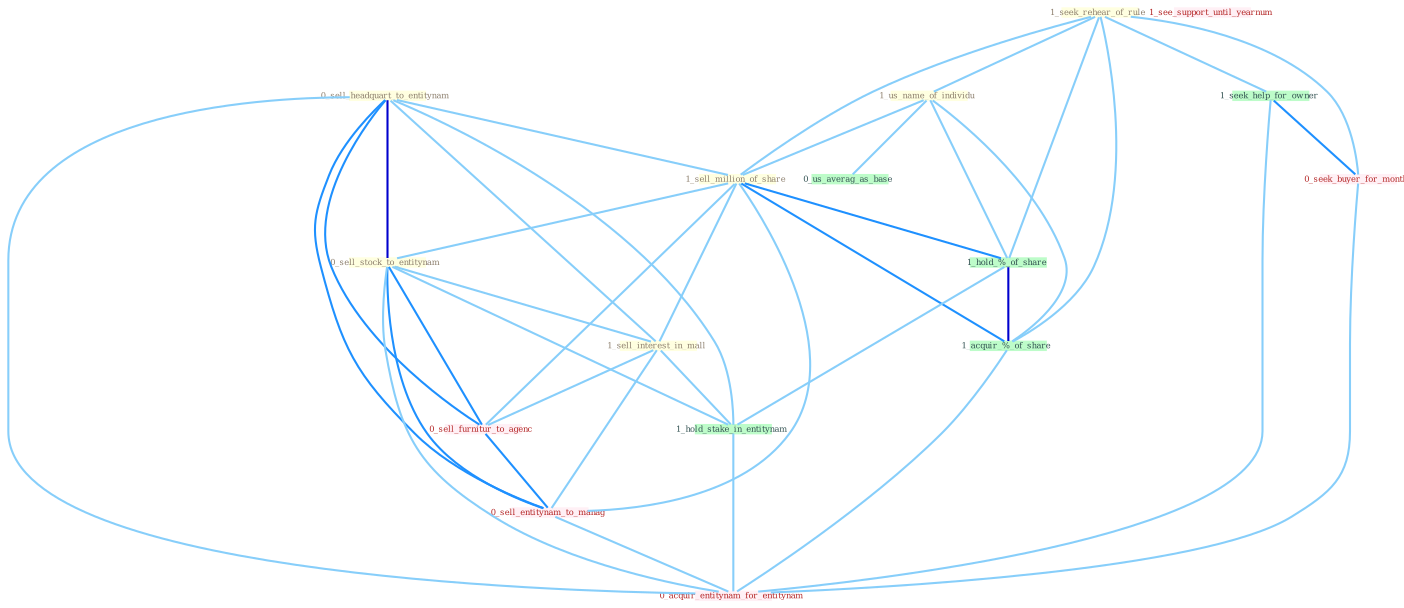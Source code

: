 Graph G{ 
    node
    [shape=polygon,style=filled,width=.5,height=.06,color="#BDFCC9",fixedsize=true,fontsize=4,
    fontcolor="#2f4f4f"];
    {node
    [color="#ffffe0", fontcolor="#8b7d6b"] "1_seek_rehear_of_rule " "1_us_name_of_individu " "0_sell_headquart_to_entitynam " "1_sell_million_of_share " "0_sell_stock_to_entitynam " "1_sell_interest_in_mall "}
{node [color="#fff0f5", fontcolor="#b22222"] "0_seek_buyer_for_month " "1_see_support_until_yearnum " "0_sell_furnitur_to_agenc " "0_sell_entitynam_to_manag " "0_acquir_entitynam_for_entitynam "}
edge [color="#B0E2FF"];

	"1_seek_rehear_of_rule " -- "1_us_name_of_individu " [w="1", color="#87cefa" ];
	"1_seek_rehear_of_rule " -- "1_sell_million_of_share " [w="1", color="#87cefa" ];
	"1_seek_rehear_of_rule " -- "1_hold_%_of_share " [w="1", color="#87cefa" ];
	"1_seek_rehear_of_rule " -- "1_seek_help_for_owner " [w="1", color="#87cefa" ];
	"1_seek_rehear_of_rule " -- "0_seek_buyer_for_month " [w="1", color="#87cefa" ];
	"1_seek_rehear_of_rule " -- "1_acquir_%_of_share " [w="1", color="#87cefa" ];
	"1_us_name_of_individu " -- "1_sell_million_of_share " [w="1", color="#87cefa" ];
	"1_us_name_of_individu " -- "1_hold_%_of_share " [w="1", color="#87cefa" ];
	"1_us_name_of_individu " -- "1_acquir_%_of_share " [w="1", color="#87cefa" ];
	"1_us_name_of_individu " -- "0_us_averag_as_base " [w="1", color="#87cefa" ];
	"0_sell_headquart_to_entitynam " -- "1_sell_million_of_share " [w="1", color="#87cefa" ];
	"0_sell_headquart_to_entitynam " -- "0_sell_stock_to_entitynam " [w="3", color="#0000cd" , len=0.6];
	"0_sell_headquart_to_entitynam " -- "1_sell_interest_in_mall " [w="1", color="#87cefa" ];
	"0_sell_headquart_to_entitynam " -- "1_hold_stake_in_entitynam " [w="1", color="#87cefa" ];
	"0_sell_headquart_to_entitynam " -- "0_sell_furnitur_to_agenc " [w="2", color="#1e90ff" , len=0.8];
	"0_sell_headquart_to_entitynam " -- "0_sell_entitynam_to_manag " [w="2", color="#1e90ff" , len=0.8];
	"0_sell_headquart_to_entitynam " -- "0_acquir_entitynam_for_entitynam " [w="1", color="#87cefa" ];
	"1_sell_million_of_share " -- "0_sell_stock_to_entitynam " [w="1", color="#87cefa" ];
	"1_sell_million_of_share " -- "1_sell_interest_in_mall " [w="1", color="#87cefa" ];
	"1_sell_million_of_share " -- "1_hold_%_of_share " [w="2", color="#1e90ff" , len=0.8];
	"1_sell_million_of_share " -- "1_acquir_%_of_share " [w="2", color="#1e90ff" , len=0.8];
	"1_sell_million_of_share " -- "0_sell_furnitur_to_agenc " [w="1", color="#87cefa" ];
	"1_sell_million_of_share " -- "0_sell_entitynam_to_manag " [w="1", color="#87cefa" ];
	"0_sell_stock_to_entitynam " -- "1_sell_interest_in_mall " [w="1", color="#87cefa" ];
	"0_sell_stock_to_entitynam " -- "1_hold_stake_in_entitynam " [w="1", color="#87cefa" ];
	"0_sell_stock_to_entitynam " -- "0_sell_furnitur_to_agenc " [w="2", color="#1e90ff" , len=0.8];
	"0_sell_stock_to_entitynam " -- "0_sell_entitynam_to_manag " [w="2", color="#1e90ff" , len=0.8];
	"0_sell_stock_to_entitynam " -- "0_acquir_entitynam_for_entitynam " [w="1", color="#87cefa" ];
	"1_sell_interest_in_mall " -- "1_hold_stake_in_entitynam " [w="1", color="#87cefa" ];
	"1_sell_interest_in_mall " -- "0_sell_furnitur_to_agenc " [w="1", color="#87cefa" ];
	"1_sell_interest_in_mall " -- "0_sell_entitynam_to_manag " [w="1", color="#87cefa" ];
	"1_hold_%_of_share " -- "1_hold_stake_in_entitynam " [w="1", color="#87cefa" ];
	"1_hold_%_of_share " -- "1_acquir_%_of_share " [w="3", color="#0000cd" , len=0.6];
	"1_hold_stake_in_entitynam " -- "0_acquir_entitynam_for_entitynam " [w="1", color="#87cefa" ];
	"1_seek_help_for_owner " -- "0_seek_buyer_for_month " [w="2", color="#1e90ff" , len=0.8];
	"1_seek_help_for_owner " -- "0_acquir_entitynam_for_entitynam " [w="1", color="#87cefa" ];
	"0_seek_buyer_for_month " -- "0_acquir_entitynam_for_entitynam " [w="1", color="#87cefa" ];
	"1_acquir_%_of_share " -- "0_acquir_entitynam_for_entitynam " [w="1", color="#87cefa" ];
	"0_sell_furnitur_to_agenc " -- "0_sell_entitynam_to_manag " [w="2", color="#1e90ff" , len=0.8];
	"0_sell_entitynam_to_manag " -- "0_acquir_entitynam_for_entitynam " [w="1", color="#87cefa" ];
}
